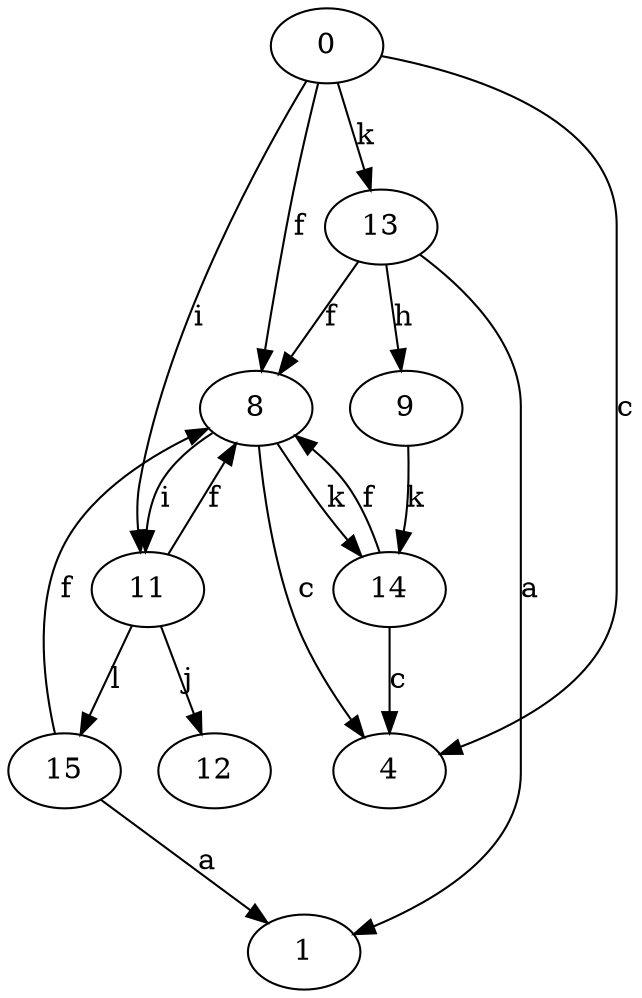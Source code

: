 strict digraph  {
1;
4;
8;
0;
9;
11;
12;
13;
14;
15;
8 -> 4  [label=c];
8 -> 11  [label=i];
8 -> 14  [label=k];
0 -> 4  [label=c];
0 -> 8  [label=f];
0 -> 11  [label=i];
0 -> 13  [label=k];
9 -> 14  [label=k];
11 -> 8  [label=f];
11 -> 12  [label=j];
11 -> 15  [label=l];
13 -> 1  [label=a];
13 -> 8  [label=f];
13 -> 9  [label=h];
14 -> 4  [label=c];
14 -> 8  [label=f];
15 -> 1  [label=a];
15 -> 8  [label=f];
}
